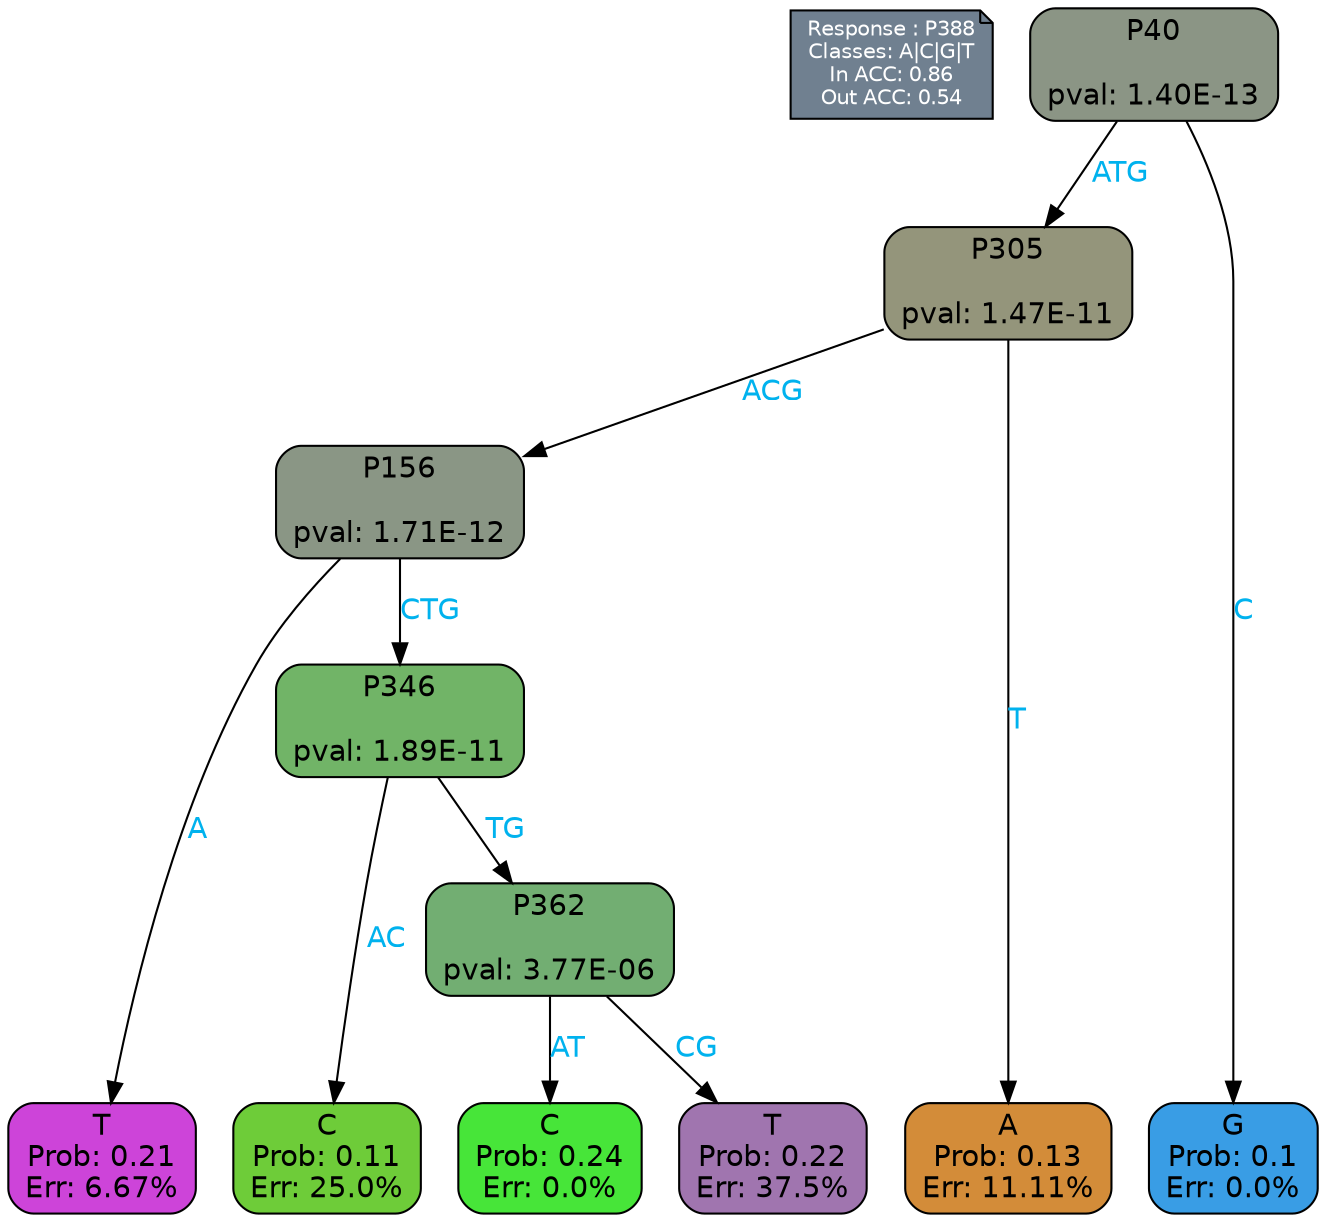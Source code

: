 digraph Tree {
node [shape=box, style="filled, rounded", color="black", fontname=helvetica] ;
graph [ranksep=equally, splines=polylines, bgcolor=transparent, dpi=600] ;
edge [fontname=helvetica] ;
LEGEND [label="Response : P388
Classes: A|C|G|T
In ACC: 0.86
Out ACC: 0.54
",shape=note,align=left,style=filled,fillcolor="slategray",fontcolor="white",fontsize=10];1 [label="P40

pval: 1.40E-13", fillcolor="#8b9585"] ;
2 [label="P305

pval: 1.47E-11", fillcolor="#94957b"] ;
3 [label="P156

pval: 1.71E-12", fillcolor="#8a9685"] ;
4 [label="T
Prob: 0.21
Err: 6.67%", fillcolor="#cd44d9"] ;
5 [label="P346

pval: 1.89E-11", fillcolor="#71b467"] ;
6 [label="C
Prob: 0.11
Err: 25.0%", fillcolor="#6ecc39"] ;
7 [label="P362

pval: 3.77E-06", fillcolor="#72ae72"] ;
8 [label="C
Prob: 0.24
Err: 0.0%", fillcolor="#47e539"] ;
9 [label="T
Prob: 0.22
Err: 37.5%", fillcolor="#a075af"] ;
10 [label="A
Prob: 0.13
Err: 11.11%", fillcolor="#d38c39"] ;
11 [label="G
Prob: 0.1
Err: 0.0%", fillcolor="#399de5"] ;
1 -> 2 [label="ATG",fontcolor=deepskyblue2] ;
1 -> 11 [label="C",fontcolor=deepskyblue2] ;
2 -> 10 [label="T",fontcolor=deepskyblue2] ;
2 -> 3 [label="ACG",fontcolor=deepskyblue2] ;
3 -> 4 [label="A",fontcolor=deepskyblue2] ;
3 -> 5 [label="CTG",fontcolor=deepskyblue2] ;
5 -> 6 [label="AC",fontcolor=deepskyblue2] ;
5 -> 7 [label="TG",fontcolor=deepskyblue2] ;
7 -> 8 [label="AT",fontcolor=deepskyblue2] ;
7 -> 9 [label="CG",fontcolor=deepskyblue2] ;
{rank = same; 4;6;8;9;10;11;}{rank = same; LEGEND;1;}}